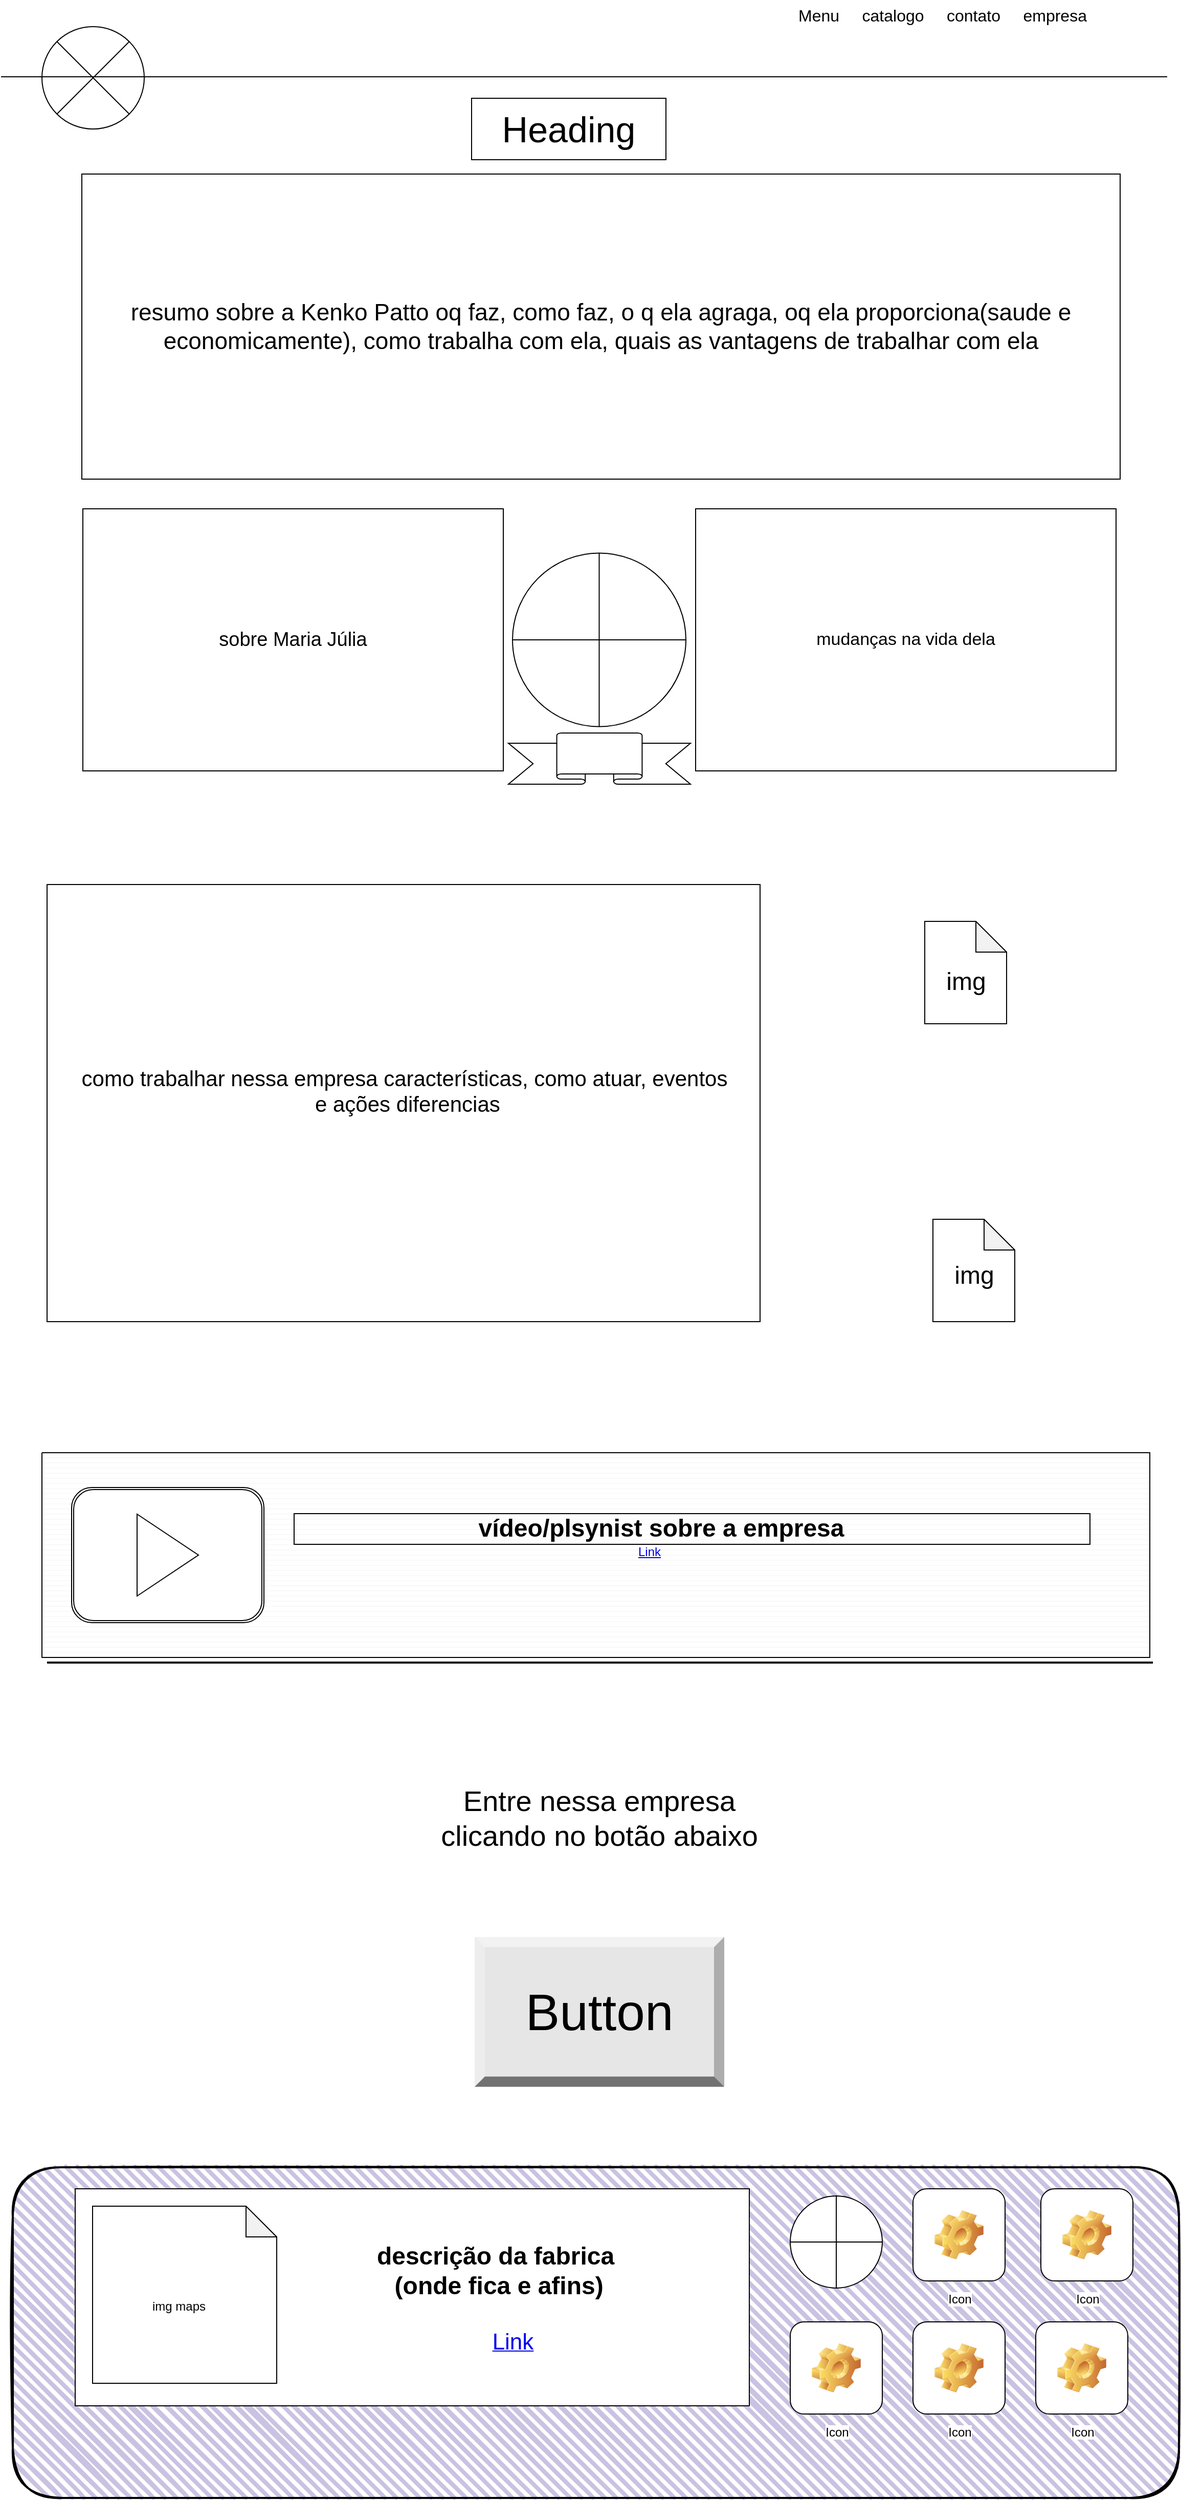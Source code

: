 <mxfile version="24.7.7" pages="2">
  <diagram name="Página-1" id="DGsqQPYIJQbKNCPXhMsJ">
    <mxGraphModel dx="1760" dy="868" grid="0" gridSize="10" guides="1" tooltips="1" connect="1" arrows="1" fold="1" page="1" pageScale="1" pageWidth="1169" pageHeight="827" math="0" shadow="0">
      <root>
        <mxCell id="0" />
        <mxCell id="1" parent="0" />
        <mxCell id="G3FBcfLDIwjlkrMmJh7R-19" value="" style="rounded=1;whiteSpace=wrap;html=1;strokeWidth=2;fillWeight=4;hachureGap=8;hachureAngle=45;fillColor=#CAC2E2;sketch=1;" parent="1" vertex="1">
          <mxGeometry x="11.5" y="2131" width="1140" height="323" as="geometry" />
        </mxCell>
        <mxCell id="G3FBcfLDIwjlkrMmJh7R-2" value="" style="rounded=0;whiteSpace=wrap;html=1;verticalAlign=bottom;" parent="1" vertex="1">
          <mxGeometry x="45" y="878" width="697" height="427" as="geometry" />
        </mxCell>
        <mxCell id="VSM80FEj64X5AF1LNCMf-4" value="" style="shape=sumEllipse;perimeter=ellipsePerimeter;whiteSpace=wrap;html=1;backgroundOutline=1;" parent="1" vertex="1">
          <mxGeometry x="40" y="40" width="100" height="100" as="geometry" />
        </mxCell>
        <mxCell id="VSM80FEj64X5AF1LNCMf-5" value="" style="endArrow=none;html=1;rounded=0;" parent="1" edge="1">
          <mxGeometry width="50" height="50" relative="1" as="geometry">
            <mxPoint y="89" as="sourcePoint" />
            <mxPoint x="1140" y="89" as="targetPoint" />
          </mxGeometry>
        </mxCell>
        <mxCell id="VSM80FEj64X5AF1LNCMf-7" value="Heading" style="whiteSpace=wrap;html=1;fontSize=35;" parent="1" vertex="1">
          <mxGeometry x="460" y="110" width="190" height="60" as="geometry" />
        </mxCell>
        <mxCell id="VSM80FEj64X5AF1LNCMf-9" value="&lt;div style=&quot;&quot;&gt;&lt;span style=&quot;font-size: 23px; background-color: initial;&quot;&gt;resumo sobre a Kenko Patto oq faz, como faz, o q ela agraga, oq ela proporciona(saude e economicamente), como trabalha com ela, quais as vantagens de trabalhar com ela&lt;/span&gt;&lt;/div&gt;" style="whiteSpace=wrap;html=1;align=center;" parent="1" vertex="1">
          <mxGeometry x="79" y="184" width="1015" height="298" as="geometry" />
        </mxCell>
        <mxCell id="VSM80FEj64X5AF1LNCMf-11" value="&lt;font style=&quot;font-size: 16px;&quot;&gt;Menu&amp;nbsp; &amp;nbsp; &amp;nbsp;catalogo&amp;nbsp; &amp;nbsp; &amp;nbsp;contato&amp;nbsp; &amp;nbsp; &amp;nbsp;empresa&lt;/font&gt;" style="text;strokeColor=none;align=center;fillColor=none;html=1;verticalAlign=middle;whiteSpace=wrap;rounded=0;" parent="1" vertex="1">
          <mxGeometry x="714" y="14" width="413" height="30" as="geometry" />
        </mxCell>
        <mxCell id="VSM80FEj64X5AF1LNCMf-12" value="" style="verticalLabelPosition=bottom;verticalAlign=top;html=1;shape=mxgraph.flowchart.summing_function;" parent="1" vertex="1">
          <mxGeometry x="500" y="554.25" width="169.5" height="169.5" as="geometry" />
        </mxCell>
        <mxCell id="VSM80FEj64X5AF1LNCMf-13" value="&lt;font style=&quot;font-size: 19px;&quot;&gt;sobre Maria Júlia&lt;/font&gt;" style="whiteSpace=wrap;html=1;align=center;" parent="1" vertex="1">
          <mxGeometry x="80" y="511" width="411" height="256" as="geometry" />
        </mxCell>
        <mxCell id="VSM80FEj64X5AF1LNCMf-14" value="&lt;font style=&quot;font-size: 17px;&quot;&gt;mudanças na vida dela&lt;/font&gt;" style="whiteSpace=wrap;html=1;align=center;" parent="1" vertex="1">
          <mxGeometry x="679" y="511" width="411" height="256" as="geometry" />
        </mxCell>
        <mxCell id="VSM80FEj64X5AF1LNCMf-15" value="&lt;font style=&quot;font-size: 21px;&quot;&gt;como trabalhar nessa empresa características, como atuar, eventos&lt;br&gt;&amp;nbsp;e ações diferencias&lt;/font&gt;&lt;div&gt;&lt;font style=&quot;font-size: 21px;&quot;&gt;&lt;br&gt;&lt;/font&gt;&lt;/div&gt;" style="text;html=1;align=center;verticalAlign=middle;resizable=0;points=[];autosize=1;strokeColor=none;fillColor=none;fontSize=21;" parent="1" vertex="1">
          <mxGeometry x="69" y="1047.5" width="649" height="88" as="geometry" />
        </mxCell>
        <mxCell id="VSM80FEj64X5AF1LNCMf-21" value="" style="line;strokeWidth=2;html=1;" parent="1" vertex="1">
          <mxGeometry x="45" y="1633" width="1081" height="10" as="geometry" />
        </mxCell>
        <mxCell id="VSM80FEj64X5AF1LNCMf-23" value="Icon" style="icon;html=1;image=img/clipart/Gear_128x128.png" parent="1" vertex="1">
          <mxGeometry x="1011.5" y="2282" width="90" height="90" as="geometry" />
        </mxCell>
        <mxCell id="VSM80FEj64X5AF1LNCMf-24" value="Icon" style="icon;html=1;image=img/clipart/Gear_128x128.png" parent="1" vertex="1">
          <mxGeometry x="891.5" y="2152" width="90" height="90" as="geometry" />
        </mxCell>
        <mxCell id="VSM80FEj64X5AF1LNCMf-27" value="" style="verticalLabelPosition=bottom;verticalAlign=top;html=1;shape=mxgraph.basic.rect;fillColor2=none;strokeWidth=1;size=20;indent=5;" parent="1" vertex="1">
          <mxGeometry x="72.5" y="2152" width="659" height="212" as="geometry" />
        </mxCell>
        <mxCell id="VSM80FEj64X5AF1LNCMf-29" value="" style="verticalLabelPosition=bottom;verticalAlign=top;html=1;shape=mxgraph.basic.patternFillRect;fillStyle=hor;step=5;fillStrokeWidth=0.2;fillStrokeColor=#dddddd;" parent="1" vertex="1">
          <mxGeometry x="40" y="1433" width="1083" height="200" as="geometry" />
        </mxCell>
        <mxCell id="aKjQmdAK-u5cf6OCAZIf-1" value="" style="verticalLabelPosition=bottom;verticalAlign=top;html=1;shape=mxgraph.basic.banner" parent="1" vertex="1">
          <mxGeometry x="496" y="730" width="178" height="50" as="geometry" />
        </mxCell>
        <mxCell id="G3FBcfLDIwjlkrMmJh7R-3" value="" style="shape=note;whiteSpace=wrap;html=1;backgroundOutline=1;darkOpacity=0.05;" parent="1" vertex="1">
          <mxGeometry x="903" y="914" width="80" height="100" as="geometry" />
        </mxCell>
        <mxCell id="G3FBcfLDIwjlkrMmJh7R-4" value="" style="shape=note;whiteSpace=wrap;html=1;backgroundOutline=1;darkOpacity=0.05;" parent="1" vertex="1">
          <mxGeometry x="911" y="1205" width="80" height="100" as="geometry" />
        </mxCell>
        <mxCell id="G3FBcfLDIwjlkrMmJh7R-5" value="&lt;span style=&quot;font-weight: normal;&quot;&gt;img&lt;/span&gt;" style="text;strokeColor=none;fillColor=none;html=1;fontSize=24;fontStyle=1;verticalAlign=middle;align=center;" parent="1" vertex="1">
          <mxGeometry x="893" y="953" width="100" height="40" as="geometry" />
        </mxCell>
        <mxCell id="G3FBcfLDIwjlkrMmJh7R-6" value="&lt;span style=&quot;font-weight: normal;&quot;&gt;img&lt;/span&gt;" style="text;strokeColor=none;fillColor=none;html=1;fontSize=24;fontStyle=1;verticalAlign=middle;align=center;" parent="1" vertex="1">
          <mxGeometry x="901" y="1240" width="100" height="40" as="geometry" />
        </mxCell>
        <mxCell id="G3FBcfLDIwjlkrMmJh7R-7" value="" style="shape=ext;double=1;rounded=1;whiteSpace=wrap;html=1;" parent="1" vertex="1">
          <mxGeometry x="69" y="1467" width="188" height="132" as="geometry" />
        </mxCell>
        <mxCell id="G3FBcfLDIwjlkrMmJh7R-8" value="" style="triangle;whiteSpace=wrap;html=1;" parent="1" vertex="1">
          <mxGeometry x="133" y="1493" width="60" height="80" as="geometry" />
        </mxCell>
        <mxCell id="G3FBcfLDIwjlkrMmJh7R-9" value="&amp;nbsp; &amp;nbsp; &amp;nbsp; &amp;nbsp; &amp;nbsp; &amp;nbsp; &amp;nbsp; &amp;nbsp; &amp;nbsp; &amp;nbsp; &amp;nbsp; &amp;nbsp; &amp;nbsp; &amp;nbsp;vídeo/plsynist sobre a empresa&amp;nbsp; &amp;nbsp; &amp;nbsp; &amp;nbsp; &amp;nbsp; &amp;nbsp; &amp;nbsp; &amp;nbsp; &amp;nbsp; &amp;nbsp; &amp;nbsp; &amp;nbsp; &amp;nbsp; &amp;nbsp; &amp;nbsp; &amp;nbsp; &amp;nbsp; &amp;nbsp;&amp;nbsp;" style="text;strokeColor=none;fillColor=none;html=1;fontSize=24;fontStyle=1;verticalAlign=middle;align=center;labelBorderColor=default;" parent="1" vertex="1">
          <mxGeometry x="286" y="1487" width="777" height="40" as="geometry" />
        </mxCell>
        <UserObject label="Link" link="https://www.draw.io" id="G3FBcfLDIwjlkrMmJh7R-10">
          <mxCell style="text;html=1;strokeColor=none;fillColor=none;whiteSpace=wrap;align=center;verticalAlign=middle;fontColor=#0000EE;fontStyle=4;" parent="1" vertex="1">
            <mxGeometry x="604" y="1510" width="60" height="40" as="geometry" />
          </mxCell>
        </UserObject>
        <mxCell id="G3FBcfLDIwjlkrMmJh7R-11" value="descrição da fabrica&lt;div&gt;&amp;nbsp;(onde fica e afins)&lt;/div&gt;" style="text;strokeColor=none;fillColor=none;html=1;fontSize=24;fontStyle=1;verticalAlign=middle;align=center;" parent="1" vertex="1">
          <mxGeometry x="216.5" y="2212" width="532" height="40" as="geometry" />
        </mxCell>
        <mxCell id="G3FBcfLDIwjlkrMmJh7R-12" value="" style="shape=note;whiteSpace=wrap;html=1;backgroundOutline=1;darkOpacity=0.05;" parent="1" vertex="1">
          <mxGeometry x="89.5" y="2169" width="180" height="173" as="geometry" />
        </mxCell>
        <mxCell id="G3FBcfLDIwjlkrMmJh7R-13" value="img maps" style="text;html=1;align=center;verticalAlign=middle;whiteSpace=wrap;rounded=0;" parent="1" vertex="1">
          <mxGeometry x="143.5" y="2252" width="60" height="30" as="geometry" />
        </mxCell>
        <UserObject label="&lt;font style=&quot;font-size: 22px;&quot;&gt;Link&lt;/font&gt;" link="https://www.draw.io" id="G3FBcfLDIwjlkrMmJh7R-14">
          <mxCell style="text;html=1;strokeColor=none;fillColor=none;whiteSpace=wrap;align=center;verticalAlign=middle;fontColor=#0000EE;fontStyle=4;" parent="1" vertex="1">
            <mxGeometry x="278.5" y="2282" width="443" height="40" as="geometry" />
          </mxCell>
        </UserObject>
        <mxCell id="G3FBcfLDIwjlkrMmJh7R-15" value="Icon" style="icon;html=1;image=img/clipart/Gear_128x128.png" parent="1" vertex="1">
          <mxGeometry x="1016.5" y="2152" width="90" height="90" as="geometry" />
        </mxCell>
        <mxCell id="G3FBcfLDIwjlkrMmJh7R-16" value="Icon" style="icon;html=1;image=img/clipart/Gear_128x128.png" parent="1" vertex="1">
          <mxGeometry x="771.5" y="2282" width="90" height="90" as="geometry" />
        </mxCell>
        <mxCell id="G3FBcfLDIwjlkrMmJh7R-17" value="Icon" style="icon;html=1;image=img/clipart/Gear_128x128.png" parent="1" vertex="1">
          <mxGeometry x="891.5" y="2282" width="90" height="90" as="geometry" />
        </mxCell>
        <mxCell id="G3FBcfLDIwjlkrMmJh7R-18" value="" style="shape=orEllipse;perimeter=ellipsePerimeter;whiteSpace=wrap;html=1;backgroundOutline=1;" parent="1" vertex="1">
          <mxGeometry x="771.5" y="2159" width="90" height="90" as="geometry" />
        </mxCell>
        <mxCell id="pimXIY7rjbIvKY5BM_lc-1" value="Entre nessa empresa clicando no botão abaixo" style="text;html=1;align=center;verticalAlign=middle;whiteSpace=wrap;rounded=0;fontSize=28;" vertex="1" parent="1">
          <mxGeometry x="420" y="1775" width="330" height="30" as="geometry" />
        </mxCell>
        <mxCell id="pimXIY7rjbIvKY5BM_lc-2" value="&lt;font style=&quot;font-size: 50px;&quot;&gt;Button&lt;/font&gt;" style="labelPosition=center;verticalLabelPosition=middle;align=center;html=1;shape=mxgraph.basic.shaded_button;dx=10;fillColor=#E6E6E6;strokeColor=none;whiteSpace=wrap;" vertex="1" parent="1">
          <mxGeometry x="463" y="1906" width="244" height="146.4" as="geometry" />
        </mxCell>
      </root>
    </mxGraphModel>
  </diagram>
  <diagram id="8-iJd-Ef1t959lijtK2D" name="Page-2">
    <mxGraphModel dx="1600" dy="789" grid="1" gridSize="10" guides="1" tooltips="1" connect="1" arrows="1" fold="1" page="1" pageScale="1" pageWidth="827" pageHeight="1169" math="0" shadow="0">
      <root>
        <mxCell id="0" />
        <mxCell id="1" parent="0" />
        <mxCell id="uMMV1ZB-pv_lmxN3f1N2-1" value="" style="rounded=1;whiteSpace=wrap;html=1;strokeWidth=2;fillWeight=4;hachureGap=8;hachureAngle=45;fillColor=#DAD9E2;sketch=1;" parent="1" vertex="1">
          <mxGeometry x="15" y="2350" width="780" height="390" as="geometry" />
        </mxCell>
        <mxCell id="X4LEFh4c7GkqBgULQ8IZ-1" value="" style="rounded=0;whiteSpace=wrap;html=1;" parent="1" vertex="1">
          <mxGeometry x="40" y="1220" width="510" height="520" as="geometry" />
        </mxCell>
        <mxCell id="r2p_q_DRn6OBqrZlweKZ-1" value="" style="shape=sumEllipse;perimeter=ellipsePerimeter;whiteSpace=wrap;html=1;backgroundOutline=1;" parent="1" vertex="1">
          <mxGeometry x="40" y="40" width="120" height="120" as="geometry" />
        </mxCell>
        <mxCell id="KvcR4RIIoVGIzCTDaifZ-2" value="" style="endArrow=none;html=1;rounded=0;" parent="1" edge="1">
          <mxGeometry width="50" height="50" relative="1" as="geometry">
            <mxPoint x="20" y="90" as="sourcePoint" />
            <mxPoint x="790" y="90" as="targetPoint" />
          </mxGeometry>
        </mxCell>
        <mxCell id="KvcR4RIIoVGIzCTDaifZ-3" value="" style="verticalLabelPosition=bottom;verticalAlign=top;html=1;shape=mxgraph.basic.patternFillRect;fillStyle=diag;step=5;fillStrokeWidth=0.2;fillStrokeColor=#dddddd;" parent="1" vertex="1">
          <mxGeometry x="740" y="20" width="60" height="10" as="geometry" />
        </mxCell>
        <mxCell id="KvcR4RIIoVGIzCTDaifZ-4" value="" style="verticalLabelPosition=bottom;verticalAlign=top;html=1;shape=mxgraph.basic.patternFillRect;fillStyle=diag;step=5;fillStrokeWidth=0.2;fillStrokeColor=#dddddd;" parent="1" vertex="1">
          <mxGeometry x="740" y="35" width="60" height="10" as="geometry" />
        </mxCell>
        <mxCell id="KvcR4RIIoVGIzCTDaifZ-5" value="" style="verticalLabelPosition=bottom;verticalAlign=top;html=1;shape=mxgraph.basic.patternFillRect;fillStyle=diag;step=5;fillStrokeWidth=0.2;fillStrokeColor=#dddddd;" parent="1" vertex="1">
          <mxGeometry x="740" y="50" width="60" height="10" as="geometry" />
        </mxCell>
        <mxCell id="Iui0lqI1KNWUsenBTH-7-1" value="&lt;font style=&quot;font-size: 58px;&quot;&gt;Heading&lt;/font&gt;" style="whiteSpace=wrap;html=1;fontSize=35;" parent="1" vertex="1">
          <mxGeometry x="210" y="110" width="380" height="120" as="geometry" />
        </mxCell>
        <mxCell id="NXRJMm1Wl9gJ3KY69vzZ-1" value="&lt;font style=&quot;font-size: 25px;&quot;&gt;resumo sobre a Kenko Patto oq faz, como faz, o q ela agraga, oq ela proporciona(saude e economicamente), como trabalha com ela, quais as vantagens de trabalhar com ela&lt;/font&gt;" style="whiteSpace=wrap;html=1;align=center;" parent="1" vertex="1">
          <mxGeometry x="33" y="251" width="760" height="349" as="geometry" />
        </mxCell>
        <mxCell id="ebGXN-UTlnNasjXm3oPx-1" value="&lt;font style=&quot;font-size: 19px;&quot;&gt;sobre Maria Júlia&lt;/font&gt;" style="whiteSpace=wrap;html=1;align=center;" parent="1" vertex="1">
          <mxGeometry x="33" y="670" width="545.86" height="360" as="geometry" />
        </mxCell>
        <mxCell id="LZA_4NyY1v5M5KcLGQrL-1" value="" style="verticalLabelPosition=bottom;verticalAlign=top;html=1;shape=mxgraph.flowchart.summing_function;" parent="1" vertex="1">
          <mxGeometry x="586" y="732" width="223" height="223" as="geometry" />
        </mxCell>
        <mxCell id="ZQo1ZPLkPuSCTwi68zqt-1" value="" style="verticalLabelPosition=bottom;verticalAlign=top;html=1;shape=mxgraph.basic.banner" parent="1" vertex="1">
          <mxGeometry x="578.5" y="970" width="241.5" height="50" as="geometry" />
        </mxCell>
        <mxCell id="rjjC7vrXv90tubW2lcuH-3" value="&lt;font style=&quot;font-size: 19px;&quot;&gt;&lt;font style=&quot;font-size: 19px;&quot;&gt;como trabalhar nessa empresa características,&lt;/font&gt;&lt;/font&gt;&lt;div&gt;&lt;font style=&quot;font-size: 19px;&quot;&gt;&lt;font style=&quot;font-size: 19px;&quot;&gt;como atuar, eventos e ações diferencias&lt;/font&gt;&lt;br&gt;&lt;/font&gt;&lt;div style=&quot;font-size: 19px;&quot;&gt;&lt;font style=&quot;font-size: 19px;&quot;&gt;&lt;br&gt;&lt;/font&gt;&lt;/div&gt;&lt;/div&gt;" style="text;html=1;align=center;verticalAlign=middle;resizable=0;points=[];autosize=1;strokeColor=none;fillColor=none;" parent="1" vertex="1">
          <mxGeometry x="60" y="1440" width="420" height="80" as="geometry" />
        </mxCell>
        <mxCell id="MVF-NtLu1AlFVdGl3USb-1" value="" style="verticalLabelPosition=bottom;verticalAlign=top;html=1;shape=mxgraph.basic.rect;fillColor2=none;strokeWidth=1;size=20;indent=5;" parent="1" vertex="1">
          <mxGeometry x="10" y="1760" width="790" height="150" as="geometry" />
        </mxCell>
        <mxCell id="X4LEFh4c7GkqBgULQ8IZ-3" value="" style="shape=note;whiteSpace=wrap;html=1;backgroundOutline=1;darkOpacity=0.05;size=87;" parent="1" vertex="1">
          <mxGeometry x="602.5" y="1220" width="190" height="180" as="geometry" />
        </mxCell>
        <mxCell id="X4LEFh4c7GkqBgULQ8IZ-4" value="img" style="text;html=1;align=center;verticalAlign=middle;whiteSpace=wrap;rounded=0;" parent="1" vertex="1">
          <mxGeometry x="663.5" y="1265" width="60" height="90" as="geometry" />
        </mxCell>
        <mxCell id="X4LEFh4c7GkqBgULQ8IZ-5" value="" style="shape=note;whiteSpace=wrap;html=1;backgroundOutline=1;darkOpacity=0.05;size=87;" parent="1" vertex="1">
          <mxGeometry x="610" y="1470" width="190" height="180" as="geometry" />
        </mxCell>
        <mxCell id="X4LEFh4c7GkqBgULQ8IZ-6" value="img" style="text;html=1;align=center;verticalAlign=middle;whiteSpace=wrap;rounded=0;" parent="1" vertex="1">
          <mxGeometry x="671" y="1515" width="60" height="90" as="geometry" />
        </mxCell>
        <mxCell id="fiTfk_zbXVkOkwCaRIPI-1" value="" style="shape=ext;double=1;rounded=1;whiteSpace=wrap;html=1;" parent="1" vertex="1">
          <mxGeometry x="40" y="1774.5" width="172.33" height="121" as="geometry" />
        </mxCell>
        <mxCell id="fiTfk_zbXVkOkwCaRIPI-2" value="" style="triangle;whiteSpace=wrap;html=1;" parent="1" vertex="1">
          <mxGeometry x="104" y="1800.5" width="48.75" height="65" as="geometry" />
        </mxCell>
        <mxCell id="JI5EUnYwFgxwicJIQYi_-1" value="&amp;nbsp; &amp;nbsp; &amp;nbsp; &amp;nbsp; &amp;nbsp; &amp;nbsp; &amp;nbsp; &amp;nbsp;vídeo/plsynist sobre a empresa&amp;nbsp; &amp;nbsp; &amp;nbsp; &amp;nbsp; &amp;nbsp; &amp;nbsp; &amp;nbsp; &amp;nbsp;&amp;nbsp;" style="text;strokeColor=none;fillColor=none;html=1;fontSize=24;fontStyle=1;verticalAlign=middle;align=center;labelBorderColor=default;" parent="1" vertex="1">
          <mxGeometry x="229" y="1790" width="564" height="40" as="geometry" />
        </mxCell>
        <UserObject label="alskdlaskdlaksdlkasldklasskdlaskdlkasldkaslkdlaskd" link="https://www.draw.io" id="JI5EUnYwFgxwicJIQYi_-2">
          <mxCell style="text;html=1;strokeColor=none;fillColor=none;whiteSpace=wrap;align=center;verticalAlign=middle;fontColor=#0000EE;fontStyle=4;" parent="1" vertex="1">
            <mxGeometry x="450" y="1825.5" width="60" height="40" as="geometry" />
          </mxCell>
        </UserObject>
        <mxCell id="JI5EUnYwFgxwicJIQYi_-3" value="Icon" style="icon;html=1;image=img/clipart/Gear_128x128.png" parent="1" vertex="1">
          <mxGeometry x="234" y="2375" width="110" height="110" as="geometry" />
        </mxCell>
        <mxCell id="JI5EUnYwFgxwicJIQYi_-4" value="" style="shape=sumEllipse;perimeter=ellipsePerimeter;whiteSpace=wrap;html=1;backgroundOutline=1;" parent="1" vertex="1">
          <mxGeometry x="45" y="2370" width="120" height="120" as="geometry" />
        </mxCell>
        <mxCell id="JI5EUnYwFgxwicJIQYi_-5" value="Icon" style="icon;html=1;image=img/clipart/Gear_128x128.png" parent="1" vertex="1">
          <mxGeometry x="415" y="2375" width="110" height="110" as="geometry" />
        </mxCell>
        <mxCell id="JI5EUnYwFgxwicJIQYi_-6" value="Icon" style="icon;html=1;image=img/clipart/Gear_128x128.png" parent="1" vertex="1">
          <mxGeometry x="418.5" y="2550" width="110" height="110" as="geometry" />
        </mxCell>
        <mxCell id="JI5EUnYwFgxwicJIQYi_-7" value="Icon" style="icon;html=1;image=img/clipart/Gear_128x128.png" parent="1" vertex="1">
          <mxGeometry x="50" y="2540" width="110" height="110" as="geometry" />
        </mxCell>
        <mxCell id="JI5EUnYwFgxwicJIQYi_-8" value="Icon" style="icon;html=1;image=img/clipart/Gear_128x128.png" parent="1" vertex="1">
          <mxGeometry x="234" y="2540" width="110" height="110" as="geometry" />
        </mxCell>
        <mxCell id="teKnCMSxKBwP3Up9mitu-1" value="" style="shape=ext;double=1;rounded=0;whiteSpace=wrap;html=1;" parent="1" vertex="1">
          <mxGeometry x="555" y="2382" width="240" height="318" as="geometry" />
        </mxCell>
        <mxCell id="teKnCMSxKBwP3Up9mitu-2" value="local" style="text;strokeColor=none;fillColor=none;html=1;fontSize=24;fontStyle=1;verticalAlign=middle;align=center;" parent="1" vertex="1">
          <mxGeometry x="625" y="2610" width="100" height="40" as="geometry" />
        </mxCell>
        <mxCell id="teKnCMSxKBwP3Up9mitu-3" value="" style="shape=note;whiteSpace=wrap;html=1;backgroundOutline=1;darkOpacity=0.05;" parent="1" vertex="1">
          <mxGeometry x="611" y="2410" width="128" height="160" as="geometry" />
        </mxCell>
        <mxCell id="teKnCMSxKBwP3Up9mitu-4" value="imagem do maps" style="text;html=1;align=center;verticalAlign=middle;whiteSpace=wrap;rounded=0;" parent="1" vertex="1">
          <mxGeometry x="645" y="2475" width="60" height="30" as="geometry" />
        </mxCell>
        <mxCell id="fdIHffUN4selTipwPzzl-1" value="Entre nessa empresa clicando no botão abaixo" style="text;html=1;align=center;verticalAlign=middle;whiteSpace=wrap;rounded=0;fontSize=28;" vertex="1" parent="1">
          <mxGeometry x="256" y="1980" width="330" height="30" as="geometry" />
        </mxCell>
        <mxCell id="fdIHffUN4selTipwPzzl-2" value="&lt;font style=&quot;font-size: 50px;&quot;&gt;Button&lt;/font&gt;" style="labelPosition=center;verticalLabelPosition=middle;align=center;html=1;shape=mxgraph.basic.shaded_button;dx=10;fillColor=#E6E6E6;strokeColor=none;whiteSpace=wrap;" vertex="1" parent="1">
          <mxGeometry x="299" y="2111" width="244" height="146.4" as="geometry" />
        </mxCell>
      </root>
    </mxGraphModel>
  </diagram>
</mxfile>
